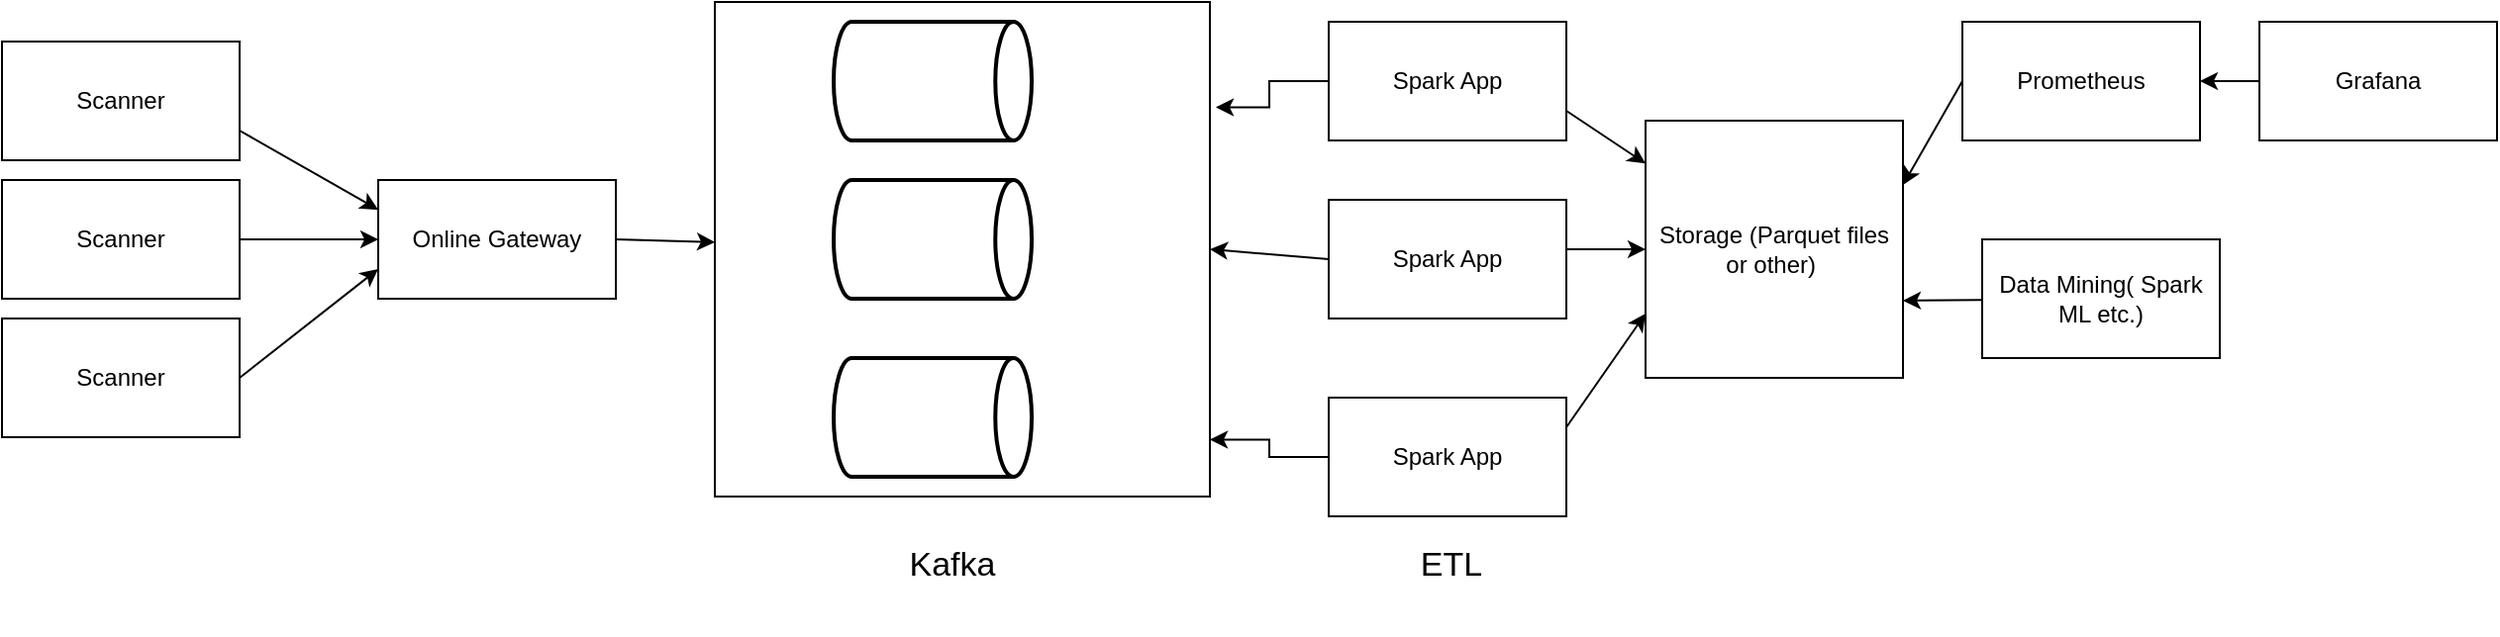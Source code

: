 <mxfile version="14.2.9" type="github">
  <diagram id="b-61CNpBS8V2YfRz8Dn9" name="Page-1">
    <mxGraphModel dx="1169" dy="644" grid="1" gridSize="10" guides="1" tooltips="1" connect="1" arrows="1" fold="1" page="1" pageScale="1" pageWidth="827" pageHeight="1169" math="0" shadow="0">
      <root>
        <mxCell id="0" />
        <mxCell id="1" parent="0" />
        <mxCell id="3YUqfyxER8YiihMvJAyy-1" value="Scanner" style="rounded=0;whiteSpace=wrap;html=1;" parent="1" vertex="1">
          <mxGeometry x="90" y="190" width="120" height="60" as="geometry" />
        </mxCell>
        <mxCell id="3YUqfyxER8YiihMvJAyy-2" value="Scanner" style="rounded=0;whiteSpace=wrap;html=1;" parent="1" vertex="1">
          <mxGeometry x="90" y="260" width="120" height="60" as="geometry" />
        </mxCell>
        <mxCell id="OJophZh3A3wmWeVk-yiW-1" value="Online Gateway" style="rounded=0;whiteSpace=wrap;html=1;" parent="1" vertex="1">
          <mxGeometry x="280" y="260" width="120" height="60" as="geometry" />
        </mxCell>
        <mxCell id="OJophZh3A3wmWeVk-yiW-2" value="Scanner" style="rounded=0;whiteSpace=wrap;html=1;" parent="1" vertex="1">
          <mxGeometry x="90" y="330" width="120" height="60" as="geometry" />
        </mxCell>
        <mxCell id="OJophZh3A3wmWeVk-yiW-4" value="" style="endArrow=classic;html=1;exitX=1;exitY=0.5;exitDx=0;exitDy=0;entryX=0;entryY=0.5;entryDx=0;entryDy=0;" parent="1" source="3YUqfyxER8YiihMvJAyy-2" target="OJophZh3A3wmWeVk-yiW-1" edge="1">
          <mxGeometry width="50" height="50" relative="1" as="geometry">
            <mxPoint x="270" y="280" as="sourcePoint" />
            <mxPoint x="320" y="230" as="targetPoint" />
          </mxGeometry>
        </mxCell>
        <mxCell id="OJophZh3A3wmWeVk-yiW-5" value="" style="endArrow=classic;html=1;exitX=1;exitY=0.75;exitDx=0;exitDy=0;entryX=0;entryY=0.25;entryDx=0;entryDy=0;" parent="1" source="3YUqfyxER8YiihMvJAyy-1" target="OJophZh3A3wmWeVk-yiW-1" edge="1">
          <mxGeometry width="50" height="50" relative="1" as="geometry">
            <mxPoint x="220" y="300" as="sourcePoint" />
            <mxPoint x="330" y="300" as="targetPoint" />
          </mxGeometry>
        </mxCell>
        <mxCell id="OJophZh3A3wmWeVk-yiW-6" value="" style="endArrow=classic;html=1;exitX=1;exitY=0.5;exitDx=0;exitDy=0;entryX=0;entryY=0.75;entryDx=0;entryDy=0;" parent="1" source="OJophZh3A3wmWeVk-yiW-2" target="OJophZh3A3wmWeVk-yiW-1" edge="1">
          <mxGeometry width="50" height="50" relative="1" as="geometry">
            <mxPoint x="220" y="245" as="sourcePoint" />
            <mxPoint x="330" y="285" as="targetPoint" />
          </mxGeometry>
        </mxCell>
        <mxCell id="OJophZh3A3wmWeVk-yiW-7" value="" style="whiteSpace=wrap;html=1;aspect=fixed;" parent="1" vertex="1">
          <mxGeometry x="450" y="170" width="250" height="250" as="geometry" />
        </mxCell>
        <mxCell id="OJophZh3A3wmWeVk-yiW-10" value="" style="strokeWidth=2;html=1;shape=mxgraph.flowchart.direct_data;whiteSpace=wrap;" parent="1" vertex="1">
          <mxGeometry x="510" y="180" width="100" height="60" as="geometry" />
        </mxCell>
        <mxCell id="OJophZh3A3wmWeVk-yiW-11" value="" style="strokeWidth=2;html=1;shape=mxgraph.flowchart.direct_data;whiteSpace=wrap;" parent="1" vertex="1">
          <mxGeometry x="510" y="260" width="100" height="60" as="geometry" />
        </mxCell>
        <mxCell id="OJophZh3A3wmWeVk-yiW-12" value="" style="strokeWidth=2;html=1;shape=mxgraph.flowchart.direct_data;whiteSpace=wrap;" parent="1" vertex="1">
          <mxGeometry x="510" y="350" width="100" height="60" as="geometry" />
        </mxCell>
        <mxCell id="OJophZh3A3wmWeVk-yiW-13" value="&lt;font style=&quot;font-size: 17px&quot;&gt;Kafka&lt;/font&gt;" style="text;html=1;strokeColor=none;fillColor=none;align=center;verticalAlign=middle;whiteSpace=wrap;rounded=0;" parent="1" vertex="1">
          <mxGeometry x="520" y="420" width="100" height="70" as="geometry" />
        </mxCell>
        <mxCell id="OJophZh3A3wmWeVk-yiW-18" value="" style="endArrow=classic;html=1;exitX=1;exitY=0.5;exitDx=0;exitDy=0;" parent="1" source="OJophZh3A3wmWeVk-yiW-1" target="OJophZh3A3wmWeVk-yiW-7" edge="1">
          <mxGeometry width="50" height="50" relative="1" as="geometry">
            <mxPoint x="410" y="320" as="sourcePoint" />
            <mxPoint x="460" y="270" as="targetPoint" />
          </mxGeometry>
        </mxCell>
        <mxCell id="AaOzUabyHjkiOjanLfim-22" style="edgeStyle=orthogonalEdgeStyle;rounded=0;orthogonalLoop=1;jettySize=auto;html=1;entryX=1;entryY=0.5;entryDx=0;entryDy=0;exitX=0;exitY=0.5;exitDx=0;exitDy=0;" edge="1" parent="1" source="AaOzUabyHjkiOjanLfim-18" target="AaOzUabyHjkiOjanLfim-17">
          <mxGeometry relative="1" as="geometry" />
        </mxCell>
        <mxCell id="AaOzUabyHjkiOjanLfim-1" value="Spark App" style="rounded=0;whiteSpace=wrap;html=1;" vertex="1" parent="1">
          <mxGeometry x="760" y="270" width="120" height="60" as="geometry" />
        </mxCell>
        <mxCell id="AaOzUabyHjkiOjanLfim-2" value="" style="endArrow=classic;html=1;entryX=1;entryY=0.5;entryDx=0;entryDy=0;exitX=0;exitY=0.5;exitDx=0;exitDy=0;" edge="1" parent="1" source="AaOzUabyHjkiOjanLfim-1" target="OJophZh3A3wmWeVk-yiW-7">
          <mxGeometry width="50" height="50" relative="1" as="geometry">
            <mxPoint x="590" y="360" as="sourcePoint" />
            <mxPoint x="640" y="310" as="targetPoint" />
          </mxGeometry>
        </mxCell>
        <mxCell id="AaOzUabyHjkiOjanLfim-6" value="" style="edgeStyle=orthogonalEdgeStyle;rounded=0;orthogonalLoop=1;jettySize=auto;html=1;entryX=1.012;entryY=0.213;entryDx=0;entryDy=0;entryPerimeter=0;" edge="1" parent="1" source="AaOzUabyHjkiOjanLfim-3" target="OJophZh3A3wmWeVk-yiW-7">
          <mxGeometry relative="1" as="geometry" />
        </mxCell>
        <mxCell id="AaOzUabyHjkiOjanLfim-3" value="Spark App" style="rounded=0;whiteSpace=wrap;html=1;" vertex="1" parent="1">
          <mxGeometry x="760" y="180" width="120" height="60" as="geometry" />
        </mxCell>
        <mxCell id="AaOzUabyHjkiOjanLfim-5" value="" style="edgeStyle=orthogonalEdgeStyle;rounded=0;orthogonalLoop=1;jettySize=auto;html=1;entryX=1;entryY=0.885;entryDx=0;entryDy=0;entryPerimeter=0;" edge="1" parent="1" source="AaOzUabyHjkiOjanLfim-4" target="OJophZh3A3wmWeVk-yiW-7">
          <mxGeometry relative="1" as="geometry" />
        </mxCell>
        <mxCell id="AaOzUabyHjkiOjanLfim-4" value="Spark App" style="rounded=0;whiteSpace=wrap;html=1;" vertex="1" parent="1">
          <mxGeometry x="760" y="370" width="120" height="60" as="geometry" />
        </mxCell>
        <mxCell id="AaOzUabyHjkiOjanLfim-8" value="Storage (Parquet files or other)&amp;nbsp;" style="whiteSpace=wrap;html=1;aspect=fixed;" vertex="1" parent="1">
          <mxGeometry x="920" y="230" width="130" height="130" as="geometry" />
        </mxCell>
        <mxCell id="AaOzUabyHjkiOjanLfim-11" value="&lt;font style=&quot;font-size: 17px&quot;&gt;ETL&lt;/font&gt;" style="text;html=1;strokeColor=none;fillColor=none;align=center;verticalAlign=middle;whiteSpace=wrap;rounded=0;" vertex="1" parent="1">
          <mxGeometry x="787" y="442.5" width="70" height="25" as="geometry" />
        </mxCell>
        <mxCell id="AaOzUabyHjkiOjanLfim-13" value="" style="endArrow=classic;html=1;exitX=1;exitY=0.75;exitDx=0;exitDy=0;" edge="1" parent="1" source="AaOzUabyHjkiOjanLfim-3" target="AaOzUabyHjkiOjanLfim-8">
          <mxGeometry width="50" height="50" relative="1" as="geometry">
            <mxPoint x="920" y="240" as="sourcePoint" />
            <mxPoint x="970" y="190" as="targetPoint" />
          </mxGeometry>
        </mxCell>
        <mxCell id="AaOzUabyHjkiOjanLfim-14" value="" style="endArrow=classic;html=1;entryX=0;entryY=0.5;entryDx=0;entryDy=0;" edge="1" parent="1" target="AaOzUabyHjkiOjanLfim-8">
          <mxGeometry width="50" height="50" relative="1" as="geometry">
            <mxPoint x="880" y="295" as="sourcePoint" />
            <mxPoint x="950" y="290" as="targetPoint" />
          </mxGeometry>
        </mxCell>
        <mxCell id="AaOzUabyHjkiOjanLfim-15" value="" style="endArrow=classic;html=1;exitX=1;exitY=0.25;exitDx=0;exitDy=0;entryX=0;entryY=0.75;entryDx=0;entryDy=0;" edge="1" parent="1" source="AaOzUabyHjkiOjanLfim-4" target="AaOzUabyHjkiOjanLfim-8">
          <mxGeometry width="50" height="50" relative="1" as="geometry">
            <mxPoint x="895.64" y="304" as="sourcePoint" />
            <mxPoint x="970" y="305" as="targetPoint" />
          </mxGeometry>
        </mxCell>
        <mxCell id="AaOzUabyHjkiOjanLfim-17" value="Prometheus" style="rounded=0;whiteSpace=wrap;html=1;" vertex="1" parent="1">
          <mxGeometry x="1080" y="180" width="120" height="60" as="geometry" />
        </mxCell>
        <mxCell id="AaOzUabyHjkiOjanLfim-18" value="Grafana" style="rounded=0;whiteSpace=wrap;html=1;" vertex="1" parent="1">
          <mxGeometry x="1230" y="180" width="120" height="60" as="geometry" />
        </mxCell>
        <mxCell id="AaOzUabyHjkiOjanLfim-20" value="" style="endArrow=classic;html=1;exitX=0;exitY=0.5;exitDx=0;exitDy=0;entryX=1;entryY=0.25;entryDx=0;entryDy=0;" edge="1" parent="1" source="AaOzUabyHjkiOjanLfim-17" target="AaOzUabyHjkiOjanLfim-8">
          <mxGeometry width="50" height="50" relative="1" as="geometry">
            <mxPoint x="710" y="350" as="sourcePoint" />
            <mxPoint x="760" y="300" as="targetPoint" />
          </mxGeometry>
        </mxCell>
        <mxCell id="AaOzUabyHjkiOjanLfim-23" value="Data Mining( Spark ML etc.)" style="rounded=0;whiteSpace=wrap;html=1;" vertex="1" parent="1">
          <mxGeometry x="1090" y="290" width="120" height="60" as="geometry" />
        </mxCell>
        <mxCell id="AaOzUabyHjkiOjanLfim-24" value="" style="endArrow=classic;html=1;" edge="1" parent="1" source="AaOzUabyHjkiOjanLfim-23">
          <mxGeometry width="50" height="50" relative="1" as="geometry">
            <mxPoint x="1080" y="380" as="sourcePoint" />
            <mxPoint x="1050" y="321" as="targetPoint" />
          </mxGeometry>
        </mxCell>
      </root>
    </mxGraphModel>
  </diagram>
</mxfile>
